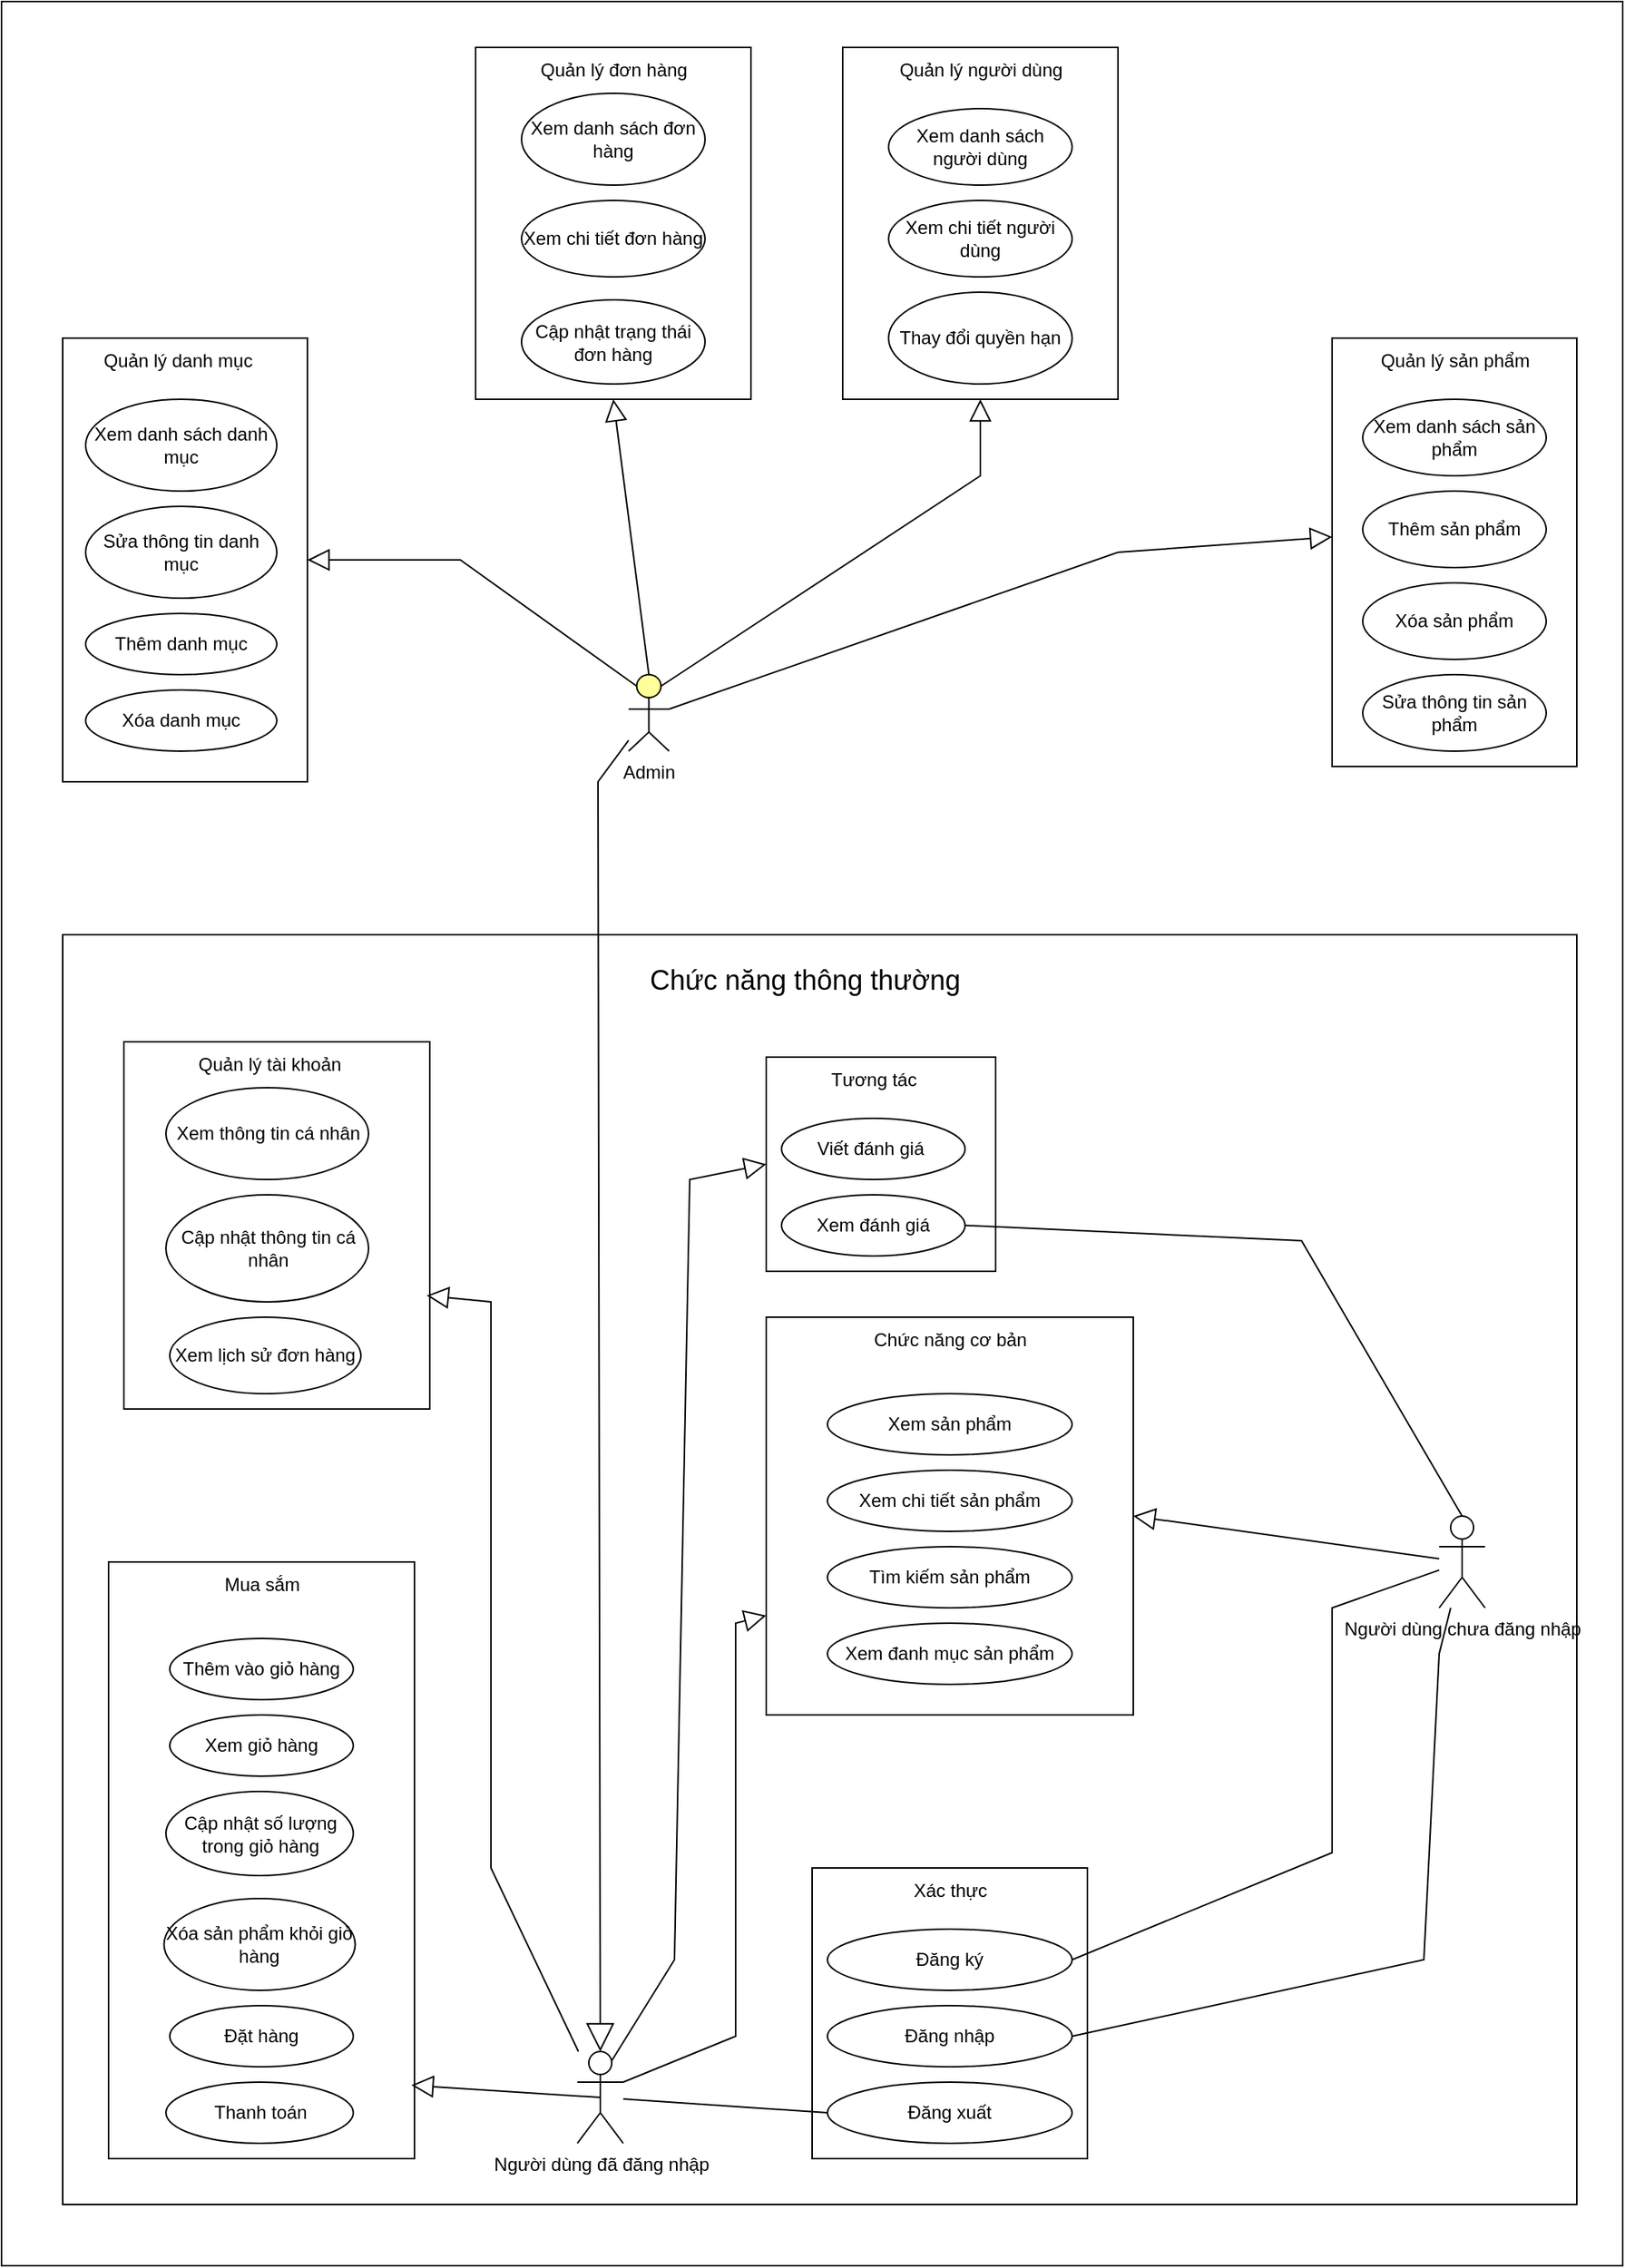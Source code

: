 <mxfile version="28.0.9">
  <diagram name="Trang-1" id="2LOb6vN5GRdqxHnLb_3F">
    <mxGraphModel dx="2253" dy="1920" grid="1" gridSize="10" guides="1" tooltips="1" connect="1" arrows="1" fold="1" page="1" pageScale="1" pageWidth="827" pageHeight="1169" math="0" shadow="0">
      <root>
        <mxCell id="0" />
        <mxCell id="1" parent="0" />
        <mxCell id="Y34RqbS14mfZUfXlhnKk-171" value="" style="rounded=0;whiteSpace=wrap;html=1;" parent="1" vertex="1">
          <mxGeometry x="-260" y="-380" width="1060" height="1480" as="geometry" />
        </mxCell>
        <mxCell id="Y34RqbS14mfZUfXlhnKk-165" value="" style="rounded=0;whiteSpace=wrap;html=1;" parent="1" vertex="1">
          <mxGeometry x="-220" y="-160" width="160" height="290" as="geometry" />
        </mxCell>
        <mxCell id="Y34RqbS14mfZUfXlhnKk-157" value="" style="rounded=0;whiteSpace=wrap;html=1;" parent="1" vertex="1">
          <mxGeometry x="50" y="-350" width="180" height="230" as="geometry" />
        </mxCell>
        <mxCell id="Y34RqbS14mfZUfXlhnKk-146" value="" style="rounded=0;whiteSpace=wrap;html=1;" parent="1" vertex="1">
          <mxGeometry x="290" y="-350" width="180" height="230" as="geometry" />
        </mxCell>
        <mxCell id="Y34RqbS14mfZUfXlhnKk-137" value="" style="rounded=0;whiteSpace=wrap;html=1;" parent="1" vertex="1">
          <mxGeometry x="610" y="-160" width="160" height="280" as="geometry" />
        </mxCell>
        <mxCell id="Y34RqbS14mfZUfXlhnKk-126" value="" style="rounded=0;whiteSpace=wrap;html=1;" parent="1" vertex="1">
          <mxGeometry x="-220" y="230" width="990" height="830" as="geometry" />
        </mxCell>
        <mxCell id="Y34RqbS14mfZUfXlhnKk-122" value="" style="rounded=0;whiteSpace=wrap;html=1;" parent="1" vertex="1">
          <mxGeometry x="-180" y="300" width="200" height="240" as="geometry" />
        </mxCell>
        <mxCell id="Y34RqbS14mfZUfXlhnKk-113" value="" style="rounded=0;whiteSpace=wrap;html=1;" parent="1" vertex="1">
          <mxGeometry x="-190" y="640" width="200" height="390" as="geometry" />
        </mxCell>
        <mxCell id="Y34RqbS14mfZUfXlhnKk-82" value="" style="rounded=0;whiteSpace=wrap;html=1;" parent="1" vertex="1">
          <mxGeometry x="270" y="840" width="180" height="190" as="geometry" />
        </mxCell>
        <mxCell id="Y34RqbS14mfZUfXlhnKk-62" value="" style="whiteSpace=wrap;html=1;movable=1;resizable=1;rotatable=1;deletable=1;editable=1;locked=0;connectable=1;" parent="1" vertex="1">
          <mxGeometry x="240" y="310" width="150" height="140" as="geometry" />
        </mxCell>
        <mxCell id="Y34RqbS14mfZUfXlhnKk-51" value="" style="rounded=0;whiteSpace=wrap;html=1;movable=1;resizable=1;rotatable=1;deletable=1;editable=1;locked=0;connectable=1;" parent="1" vertex="1">
          <mxGeometry x="240" y="480" width="240" height="260" as="geometry" />
        </mxCell>
        <mxCell id="Y34RqbS14mfZUfXlhnKk-32" value="Người dùng chưa đăng nhập" style="shape=umlActor;verticalLabelPosition=bottom;verticalAlign=top;html=1;outlineConnect=0;" parent="1" vertex="1">
          <mxGeometry x="680" y="610" width="30" height="60" as="geometry" />
        </mxCell>
        <mxCell id="Y34RqbS14mfZUfXlhnKk-35" value="Xem sản phẩm" style="ellipse;whiteSpace=wrap;html=1;" parent="1" vertex="1">
          <mxGeometry x="280" y="530" width="160" height="40" as="geometry" />
        </mxCell>
        <mxCell id="Y34RqbS14mfZUfXlhnKk-36" value="Xem chi tiết sản phẩm" style="ellipse;whiteSpace=wrap;html=1;" parent="1" vertex="1">
          <mxGeometry x="280" y="580" width="160" height="40" as="geometry" />
        </mxCell>
        <mxCell id="Y34RqbS14mfZUfXlhnKk-37" value="Tìm kiếm sản phẩm" style="ellipse;whiteSpace=wrap;html=1;" parent="1" vertex="1">
          <mxGeometry x="280" y="630" width="160" height="40" as="geometry" />
        </mxCell>
        <mxCell id="Y34RqbS14mfZUfXlhnKk-39" value="Xem đanh mục sản phẩm" style="ellipse;whiteSpace=wrap;html=1;" parent="1" vertex="1">
          <mxGeometry x="280" y="680" width="160" height="40" as="geometry" />
        </mxCell>
        <mxCell id="Y34RqbS14mfZUfXlhnKk-40" style="edgeStyle=orthogonalEdgeStyle;rounded=0;orthogonalLoop=1;jettySize=auto;html=1;exitX=0.5;exitY=1;exitDx=0;exitDy=0;" parent="1" edge="1">
          <mxGeometry relative="1" as="geometry">
            <mxPoint x="360" y="720" as="sourcePoint" />
            <mxPoint x="360" y="720" as="targetPoint" />
          </mxGeometry>
        </mxCell>
        <mxCell id="Y34RqbS14mfZUfXlhnKk-41" value="Đăng ký" style="ellipse;whiteSpace=wrap;html=1;" parent="1" vertex="1">
          <mxGeometry x="280" y="880" width="160" height="40" as="geometry" />
        </mxCell>
        <mxCell id="Y34RqbS14mfZUfXlhnKk-57" value="Chức năng cơ bản" style="text;html=1;align=center;verticalAlign=middle;resizable=0;points=[];autosize=1;strokeColor=none;fillColor=none;" parent="1" vertex="1">
          <mxGeometry x="300" y="480" width="120" height="30" as="geometry" />
        </mxCell>
        <mxCell id="Y34RqbS14mfZUfXlhnKk-59" value="Viết đánh giá&amp;nbsp;" style="ellipse;whiteSpace=wrap;html=1;" parent="1" vertex="1">
          <mxGeometry x="250" y="350" width="120" height="40" as="geometry" />
        </mxCell>
        <mxCell id="Y34RqbS14mfZUfXlhnKk-60" value="Xem đánh giá" style="ellipse;whiteSpace=wrap;html=1;" parent="1" vertex="1">
          <mxGeometry x="250" y="400" width="120" height="40" as="geometry" />
        </mxCell>
        <mxCell id="Y34RqbS14mfZUfXlhnKk-63" value="Tương tác" style="text;html=1;align=center;verticalAlign=middle;resizable=0;points=[];autosize=1;strokeColor=none;fillColor=none;" parent="1" vertex="1">
          <mxGeometry x="270" y="310" width="80" height="30" as="geometry" />
        </mxCell>
        <mxCell id="Y34RqbS14mfZUfXlhnKk-65" value="" style="endArrow=none;html=1;rounded=0;entryX=0.5;entryY=0;entryDx=0;entryDy=0;entryPerimeter=0;exitX=1;exitY=0.5;exitDx=0;exitDy=0;" parent="1" source="Y34RqbS14mfZUfXlhnKk-60" target="Y34RqbS14mfZUfXlhnKk-32" edge="1">
          <mxGeometry width="50" height="50" relative="1" as="geometry">
            <mxPoint x="940" y="520" as="sourcePoint" />
            <mxPoint x="990" y="470" as="targetPoint" />
            <Array as="points">
              <mxPoint x="590" y="430" />
            </Array>
          </mxGeometry>
        </mxCell>
        <mxCell id="Y34RqbS14mfZUfXlhnKk-72" value="" style="endArrow=none;html=1;rounded=0;exitX=1;exitY=0.5;exitDx=0;exitDy=0;" parent="1" source="Y34RqbS14mfZUfXlhnKk-41" target="Y34RqbS14mfZUfXlhnKk-32" edge="1">
          <mxGeometry width="50" height="50" relative="1" as="geometry">
            <mxPoint x="670" y="720" as="sourcePoint" />
            <mxPoint x="720" y="670" as="targetPoint" />
            <Array as="points">
              <mxPoint x="610" y="830" />
              <mxPoint x="610" y="670" />
            </Array>
          </mxGeometry>
        </mxCell>
        <mxCell id="Y34RqbS14mfZUfXlhnKk-73" value="Người dùng đã đăng nhập" style="shape=umlActor;verticalLabelPosition=bottom;verticalAlign=top;html=1;outlineConnect=0;" parent="1" vertex="1">
          <mxGeometry x="116.5" y="960" width="30" height="60" as="geometry" />
        </mxCell>
        <mxCell id="Y34RqbS14mfZUfXlhnKk-79" value="Đăng xuất" style="ellipse;whiteSpace=wrap;html=1;" parent="1" vertex="1">
          <mxGeometry x="280" y="980" width="160" height="40" as="geometry" />
        </mxCell>
        <mxCell id="Y34RqbS14mfZUfXlhnKk-80" value="Đăng nhập" style="ellipse;whiteSpace=wrap;html=1;" parent="1" vertex="1">
          <mxGeometry x="280" y="930" width="160" height="40" as="geometry" />
        </mxCell>
        <mxCell id="Y34RqbS14mfZUfXlhnKk-81" value="" style="endArrow=none;html=1;rounded=0;exitX=1;exitY=0.5;exitDx=0;exitDy=0;" parent="1" source="Y34RqbS14mfZUfXlhnKk-80" target="Y34RqbS14mfZUfXlhnKk-32" edge="1">
          <mxGeometry width="50" height="50" relative="1" as="geometry">
            <mxPoint x="600" y="830" as="sourcePoint" />
            <mxPoint x="650" y="780" as="targetPoint" />
            <Array as="points">
              <mxPoint x="670" y="900" />
              <mxPoint x="680" y="700" />
            </Array>
          </mxGeometry>
        </mxCell>
        <mxCell id="Y34RqbS14mfZUfXlhnKk-83" value="Xác thực" style="text;html=1;align=center;verticalAlign=middle;resizable=0;points=[];autosize=1;strokeColor=none;fillColor=none;" parent="1" vertex="1">
          <mxGeometry x="325" y="840" width="70" height="30" as="geometry" />
        </mxCell>
        <mxCell id="Y34RqbS14mfZUfXlhnKk-89" value="" style="endArrow=none;html=1;rounded=0;" parent="1" source="Y34RqbS14mfZUfXlhnKk-73" edge="1">
          <mxGeometry width="50" height="50" relative="1" as="geometry">
            <mxPoint x="40" y="940" as="sourcePoint" />
            <mxPoint x="280" y="1000" as="targetPoint" />
          </mxGeometry>
        </mxCell>
        <mxCell id="Y34RqbS14mfZUfXlhnKk-105" value="Thêm vào giỏ hàng" style="ellipse;whiteSpace=wrap;html=1;" parent="1" vertex="1">
          <mxGeometry x="-150" y="690" width="120" height="40" as="geometry" />
        </mxCell>
        <mxCell id="Y34RqbS14mfZUfXlhnKk-106" value="Xem giỏ hàng" style="ellipse;whiteSpace=wrap;html=1;" parent="1" vertex="1">
          <mxGeometry x="-150" y="740" width="120" height="40" as="geometry" />
        </mxCell>
        <mxCell id="Y34RqbS14mfZUfXlhnKk-107" value="Cập nhật số lượng trong giỏ hàng" style="ellipse;whiteSpace=wrap;html=1;" parent="1" vertex="1">
          <mxGeometry x="-152.5" y="790" width="122.5" height="55" as="geometry" />
        </mxCell>
        <mxCell id="Y34RqbS14mfZUfXlhnKk-108" value="Xóa sản phẩm khỏi giỏ hàng" style="ellipse;whiteSpace=wrap;html=1;" parent="1" vertex="1">
          <mxGeometry x="-153.75" y="860" width="125" height="60" as="geometry" />
        </mxCell>
        <mxCell id="Y34RqbS14mfZUfXlhnKk-110" value="Đặt hàng" style="ellipse;whiteSpace=wrap;html=1;" parent="1" vertex="1">
          <mxGeometry x="-150" y="930" width="120" height="40" as="geometry" />
        </mxCell>
        <mxCell id="Y34RqbS14mfZUfXlhnKk-111" value="Thanh toán" style="ellipse;whiteSpace=wrap;html=1;" parent="1" vertex="1">
          <mxGeometry x="-152.5" y="980" width="122.5" height="40" as="geometry" />
        </mxCell>
        <mxCell id="Y34RqbS14mfZUfXlhnKk-114" value="Mua sắm" style="text;html=1;align=center;verticalAlign=middle;resizable=0;points=[];autosize=1;strokeColor=none;fillColor=none;" parent="1" vertex="1">
          <mxGeometry x="-125" y="640" width="70" height="30" as="geometry" />
        </mxCell>
        <mxCell id="Y34RqbS14mfZUfXlhnKk-118" value="Xem thông tin cá nhân" style="ellipse;whiteSpace=wrap;html=1;" parent="1" vertex="1">
          <mxGeometry x="-152.5" y="330" width="132.5" height="60" as="geometry" />
        </mxCell>
        <mxCell id="Y34RqbS14mfZUfXlhnKk-119" value="Cập nhật thông tin cá nhân" style="ellipse;whiteSpace=wrap;html=1;" parent="1" vertex="1">
          <mxGeometry x="-152.5" y="400" width="132.5" height="70" as="geometry" />
        </mxCell>
        <mxCell id="Y34RqbS14mfZUfXlhnKk-121" value="Xem lịch sử đơn hàng" style="ellipse;whiteSpace=wrap;html=1;" parent="1" vertex="1">
          <mxGeometry x="-150" y="480" width="125" height="50" as="geometry" />
        </mxCell>
        <mxCell id="Y34RqbS14mfZUfXlhnKk-123" value="Quản lý tài khoản" style="text;html=1;align=center;verticalAlign=middle;resizable=0;points=[];autosize=1;strokeColor=none;fillColor=none;" parent="1" vertex="1">
          <mxGeometry x="-145" y="300" width="120" height="30" as="geometry" />
        </mxCell>
        <mxCell id="Y34RqbS14mfZUfXlhnKk-127" value="Chức năng thông thường" style="text;html=1;align=center;verticalAlign=middle;resizable=0;points=[];autosize=1;strokeColor=none;fillColor=none;fontSize=18;" parent="1" vertex="1">
          <mxGeometry x="150" y="240" width="230" height="40" as="geometry" />
        </mxCell>
        <mxCell id="Y34RqbS14mfZUfXlhnKk-128" value="Admin" style="html=1;outlineConnect=0;whiteSpace=wrap;fillColor=#ffff99;verticalLabelPosition=bottom;verticalAlign=top;align=center;shape=mxgraph.archimate3.actor;" parent="1" vertex="1">
          <mxGeometry x="150" y="60" width="26.5" height="50" as="geometry" />
        </mxCell>
        <mxCell id="Y34RqbS14mfZUfXlhnKk-133" value="Xem danh sách sản phẩm" style="ellipse;whiteSpace=wrap;html=1;" parent="1" vertex="1">
          <mxGeometry x="630" y="-120" width="120" height="50" as="geometry" />
        </mxCell>
        <mxCell id="Y34RqbS14mfZUfXlhnKk-134" value="Thêm sản phẩm" style="ellipse;whiteSpace=wrap;html=1;" parent="1" vertex="1">
          <mxGeometry x="630" y="-60" width="120" height="50" as="geometry" />
        </mxCell>
        <mxCell id="Y34RqbS14mfZUfXlhnKk-135" value="Sửa thông tin sản phẩm" style="ellipse;whiteSpace=wrap;html=1;" parent="1" vertex="1">
          <mxGeometry x="630" y="60" width="120" height="50" as="geometry" />
        </mxCell>
        <mxCell id="Y34RqbS14mfZUfXlhnKk-136" value="Xóa sản phẩm" style="ellipse;whiteSpace=wrap;html=1;" parent="1" vertex="1">
          <mxGeometry x="630" width="120" height="50" as="geometry" />
        </mxCell>
        <mxCell id="Y34RqbS14mfZUfXlhnKk-138" value="Quản lý sản phẩm" style="text;html=1;align=center;verticalAlign=middle;resizable=0;points=[];autosize=1;strokeColor=none;fillColor=none;" parent="1" vertex="1">
          <mxGeometry x="630" y="-160" width="120" height="30" as="geometry" />
        </mxCell>
        <mxCell id="Y34RqbS14mfZUfXlhnKk-143" value="Xem danh sách người dùng" style="ellipse;whiteSpace=wrap;html=1;" parent="1" vertex="1">
          <mxGeometry x="320" y="-310" width="120" height="50" as="geometry" />
        </mxCell>
        <mxCell id="Y34RqbS14mfZUfXlhnKk-144" value="Xem chi tiết người dùng" style="ellipse;whiteSpace=wrap;html=1;" parent="1" vertex="1">
          <mxGeometry x="320" y="-250" width="120" height="50" as="geometry" />
        </mxCell>
        <mxCell id="Y34RqbS14mfZUfXlhnKk-145" value="Thay đổi quyền hạn" style="ellipse;whiteSpace=wrap;html=1;" parent="1" vertex="1">
          <mxGeometry x="320" y="-190" width="120" height="60" as="geometry" />
        </mxCell>
        <mxCell id="Y34RqbS14mfZUfXlhnKk-147" value="Quản lý người dùng" style="text;html=1;align=center;verticalAlign=middle;resizable=0;points=[];autosize=1;strokeColor=none;fillColor=none;" parent="1" vertex="1">
          <mxGeometry x="315" y="-350" width="130" height="30" as="geometry" />
        </mxCell>
        <mxCell id="Y34RqbS14mfZUfXlhnKk-154" value="Xem danh sách đơn hàng" style="ellipse;whiteSpace=wrap;html=1;" parent="1" vertex="1">
          <mxGeometry x="80" y="-320" width="120" height="60" as="geometry" />
        </mxCell>
        <mxCell id="Y34RqbS14mfZUfXlhnKk-155" value="Xem chi tiết đơn hàng" style="ellipse;whiteSpace=wrap;html=1;" parent="1" vertex="1">
          <mxGeometry x="80" y="-250" width="120" height="50" as="geometry" />
        </mxCell>
        <mxCell id="Y34RqbS14mfZUfXlhnKk-156" value="Cập nhật trạng thái đơn hàng" style="ellipse;whiteSpace=wrap;html=1;" parent="1" vertex="1">
          <mxGeometry x="80" y="-185" width="120" height="55" as="geometry" />
        </mxCell>
        <mxCell id="Y34RqbS14mfZUfXlhnKk-158" value="Quản lý đơn hàng" style="text;html=1;align=center;verticalAlign=middle;resizable=0;points=[];autosize=1;strokeColor=none;fillColor=none;" parent="1" vertex="1">
          <mxGeometry x="80" y="-350" width="120" height="30" as="geometry" />
        </mxCell>
        <mxCell id="Y34RqbS14mfZUfXlhnKk-161" value="Xem danh sách danh mục" style="ellipse;whiteSpace=wrap;html=1;" parent="1" vertex="1">
          <mxGeometry x="-205" y="-120" width="125" height="60" as="geometry" />
        </mxCell>
        <mxCell id="Y34RqbS14mfZUfXlhnKk-162" value="Thêm danh mục" style="ellipse;whiteSpace=wrap;html=1;" parent="1" vertex="1">
          <mxGeometry x="-205" y="20" width="125" height="40" as="geometry" />
        </mxCell>
        <mxCell id="Y34RqbS14mfZUfXlhnKk-163" value="Sửa thông tin danh mục" style="ellipse;whiteSpace=wrap;html=1;" parent="1" vertex="1">
          <mxGeometry x="-205" y="-50" width="125" height="60" as="geometry" />
        </mxCell>
        <mxCell id="Y34RqbS14mfZUfXlhnKk-164" value="Xóa danh mục" style="ellipse;whiteSpace=wrap;html=1;" parent="1" vertex="1">
          <mxGeometry x="-205" y="70" width="125" height="40" as="geometry" />
        </mxCell>
        <mxCell id="Y34RqbS14mfZUfXlhnKk-173" value="Quản lý danh mục" style="text;html=1;align=center;verticalAlign=middle;resizable=0;points=[];autosize=1;strokeColor=none;fillColor=none;" parent="1" vertex="1">
          <mxGeometry x="-205" y="-160" width="120" height="30" as="geometry" />
        </mxCell>
        <mxCell id="Xt4B4VxDGtg0T4yDk9jx-2" value="" style="edgeStyle=none;html=1;endSize=12;endArrow=block;endFill=0;rounded=0;entryX=0;entryY=0.5;entryDx=0;entryDy=0;exitX=1;exitY=0.45;exitDx=0;exitDy=0;exitPerimeter=0;" parent="1" source="Y34RqbS14mfZUfXlhnKk-128" edge="1">
          <mxGeometry width="160" relative="1" as="geometry">
            <mxPoint x="146.5" y="72.082" as="sourcePoint" />
            <mxPoint x="610" y="-30" as="targetPoint" />
            <Array as="points">
              <mxPoint x="470" y="-20" />
            </Array>
          </mxGeometry>
        </mxCell>
        <mxCell id="Xt4B4VxDGtg0T4yDk9jx-3" value="" style="endArrow=block;endSize=16;endFill=0;html=1;rounded=0;entryX=0.5;entryY=0;entryDx=0;entryDy=0;entryPerimeter=0;" parent="1" source="Y34RqbS14mfZUfXlhnKk-128" target="Y34RqbS14mfZUfXlhnKk-73" edge="1">
          <mxGeometry x="-0.806" width="160" relative="1" as="geometry">
            <mxPoint x="310" y="140" as="sourcePoint" />
            <mxPoint x="470" y="140" as="targetPoint" />
            <Array as="points">
              <mxPoint x="130" y="130" />
            </Array>
            <mxPoint as="offset" />
          </mxGeometry>
        </mxCell>
        <mxCell id="Xt4B4VxDGtg0T4yDk9jx-4" value="" style="edgeStyle=none;html=1;endSize=12;endArrow=block;endFill=0;rounded=0;exitX=0.8;exitY=0.15;exitDx=0;exitDy=0;exitPerimeter=0;entryX=0.5;entryY=1;entryDx=0;entryDy=0;" parent="1" source="Y34RqbS14mfZUfXlhnKk-128" target="Y34RqbS14mfZUfXlhnKk-146" edge="1">
          <mxGeometry width="160" relative="1" as="geometry">
            <mxPoint x="240" y="-30" as="sourcePoint" />
            <mxPoint x="400" y="-30" as="targetPoint" />
            <Array as="points">
              <mxPoint x="380" y="-70" />
            </Array>
          </mxGeometry>
        </mxCell>
        <mxCell id="Xt4B4VxDGtg0T4yDk9jx-5" value="" style="edgeStyle=none;html=1;endSize=12;endArrow=block;endFill=0;rounded=0;exitX=0.5;exitY=0;exitDx=0;exitDy=0;exitPerimeter=0;entryX=0.5;entryY=1;entryDx=0;entryDy=0;" parent="1" source="Y34RqbS14mfZUfXlhnKk-128" target="Y34RqbS14mfZUfXlhnKk-157" edge="1">
          <mxGeometry width="160" relative="1" as="geometry">
            <mxPoint x="120" y="-40" as="sourcePoint" />
            <mxPoint x="280" y="-40" as="targetPoint" />
          </mxGeometry>
        </mxCell>
        <mxCell id="Xt4B4VxDGtg0T4yDk9jx-6" value="" style="edgeStyle=none;html=1;endSize=12;endArrow=block;endFill=0;rounded=0;entryX=1;entryY=0.5;entryDx=0;entryDy=0;exitX=0.2;exitY=0.15;exitDx=0;exitDy=0;exitPerimeter=0;" parent="1" source="Y34RqbS14mfZUfXlhnKk-128" target="Y34RqbS14mfZUfXlhnKk-165" edge="1">
          <mxGeometry width="160" relative="1" as="geometry">
            <mxPoint x="30" y="90" as="sourcePoint" />
            <mxPoint x="190" y="90" as="targetPoint" />
            <Array as="points">
              <mxPoint x="40" y="-15" />
            </Array>
          </mxGeometry>
        </mxCell>
        <mxCell id="Xt4B4VxDGtg0T4yDk9jx-7" value="" style="edgeStyle=none;html=1;endSize=12;endArrow=block;endFill=0;rounded=0;entryX=0.99;entryY=0.691;entryDx=0;entryDy=0;entryPerimeter=0;" parent="1" source="Y34RqbS14mfZUfXlhnKk-73" target="Y34RqbS14mfZUfXlhnKk-122" edge="1">
          <mxGeometry width="160" relative="1" as="geometry">
            <mxPoint x="60" y="730" as="sourcePoint" />
            <mxPoint x="220" y="730" as="targetPoint" />
            <Array as="points">
              <mxPoint x="60" y="840" />
              <mxPoint x="60" y="470" />
            </Array>
          </mxGeometry>
        </mxCell>
        <mxCell id="Xt4B4VxDGtg0T4yDk9jx-8" value="" style="edgeStyle=none;html=1;endSize=12;endArrow=block;endFill=0;rounded=0;entryX=0.99;entryY=0.877;entryDx=0;entryDy=0;entryPerimeter=0;exitX=0.5;exitY=0.5;exitDx=0;exitDy=0;exitPerimeter=0;" parent="1" source="Y34RqbS14mfZUfXlhnKk-73" target="Y34RqbS14mfZUfXlhnKk-113" edge="1">
          <mxGeometry width="160" relative="1" as="geometry">
            <mxPoint x="80" y="980" as="sourcePoint" />
            <mxPoint x="240" y="980" as="targetPoint" />
          </mxGeometry>
        </mxCell>
        <mxCell id="Xt4B4VxDGtg0T4yDk9jx-9" value="" style="edgeStyle=none;html=1;endSize=12;endArrow=block;endFill=0;rounded=0;entryX=0;entryY=0.75;entryDx=0;entryDy=0;exitX=1;exitY=0.333;exitDx=0;exitDy=0;exitPerimeter=0;" parent="1" source="Y34RqbS14mfZUfXlhnKk-73" target="Y34RqbS14mfZUfXlhnKk-51" edge="1">
          <mxGeometry width="160" relative="1" as="geometry">
            <mxPoint x="204" y="918" as="sourcePoint" />
            <mxPoint x="80" y="910" as="targetPoint" />
            <Array as="points">
              <mxPoint x="220" y="950" />
              <mxPoint x="220" y="680" />
            </Array>
          </mxGeometry>
        </mxCell>
        <mxCell id="Xt4B4VxDGtg0T4yDk9jx-10" value="" style="edgeStyle=none;html=1;endSize=12;endArrow=block;endFill=0;rounded=0;entryX=0;entryY=0.5;entryDx=0;entryDy=0;exitX=0.75;exitY=0.1;exitDx=0;exitDy=0;exitPerimeter=0;" parent="1" source="Y34RqbS14mfZUfXlhnKk-73" target="Y34RqbS14mfZUfXlhnKk-62" edge="1">
          <mxGeometry width="160" relative="1" as="geometry">
            <mxPoint x="334" y="628" as="sourcePoint" />
            <mxPoint x="210" y="620" as="targetPoint" />
            <Array as="points">
              <mxPoint x="180" y="900" />
              <mxPoint x="190" y="390" />
            </Array>
          </mxGeometry>
        </mxCell>
        <mxCell id="Xt4B4VxDGtg0T4yDk9jx-11" value="" style="edgeStyle=none;html=1;endSize=12;endArrow=block;endFill=0;rounded=0;entryX=1;entryY=0.5;entryDx=0;entryDy=0;" parent="1" source="Y34RqbS14mfZUfXlhnKk-32" target="Y34RqbS14mfZUfXlhnKk-51" edge="1">
          <mxGeometry width="160" relative="1" as="geometry">
            <mxPoint x="754" y="648" as="sourcePoint" />
            <mxPoint x="630" y="640" as="targetPoint" />
          </mxGeometry>
        </mxCell>
      </root>
    </mxGraphModel>
  </diagram>
</mxfile>
